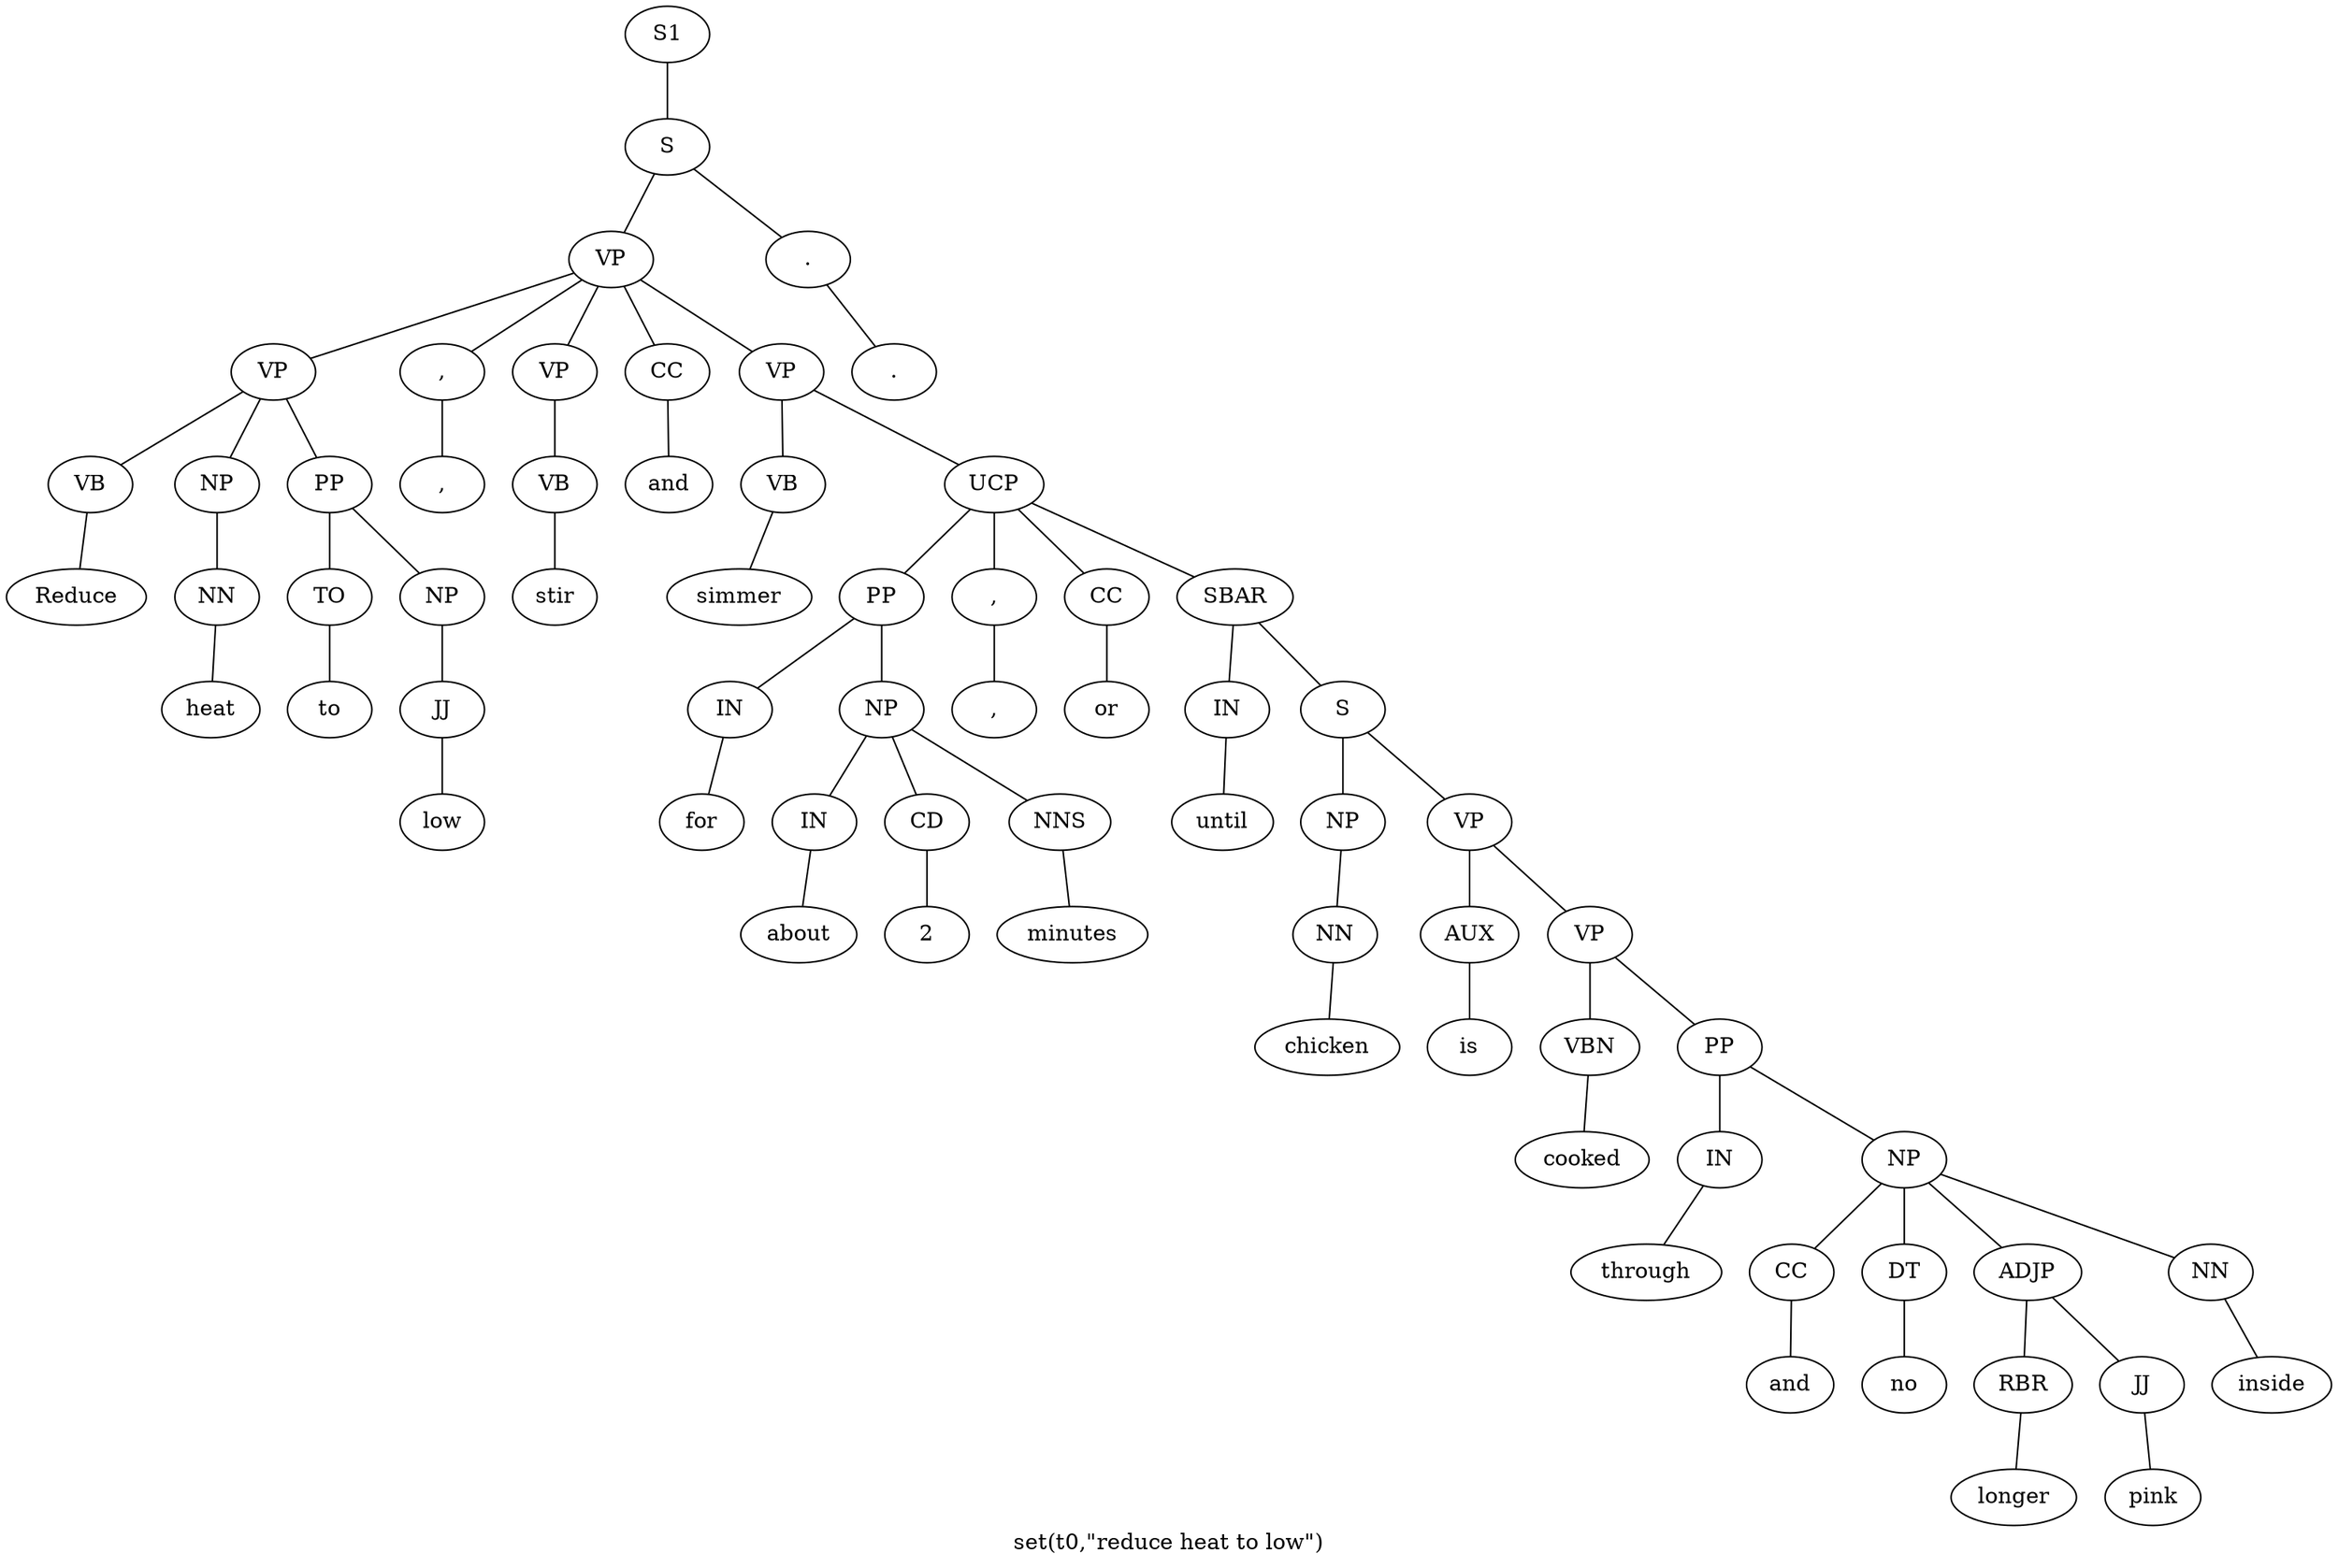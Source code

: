 graph SyntaxGraph {
	label = "set(t0,\"reduce heat to low\")";
	Node0 [label="S1"];
	Node1 [label="S"];
	Node2 [label="VP"];
	Node3 [label="VP"];
	Node4 [label="VB"];
	Node5 [label="Reduce"];
	Node6 [label="NP"];
	Node7 [label="NN"];
	Node8 [label="heat"];
	Node9 [label="PP"];
	Node10 [label="TO"];
	Node11 [label="to"];
	Node12 [label="NP"];
	Node13 [label="JJ"];
	Node14 [label="low"];
	Node15 [label=","];
	Node16 [label=","];
	Node17 [label="VP"];
	Node18 [label="VB"];
	Node19 [label="stir"];
	Node20 [label="CC"];
	Node21 [label="and"];
	Node22 [label="VP"];
	Node23 [label="VB"];
	Node24 [label="simmer"];
	Node25 [label="UCP"];
	Node26 [label="PP"];
	Node27 [label="IN"];
	Node28 [label="for"];
	Node29 [label="NP"];
	Node30 [label="IN"];
	Node31 [label="about"];
	Node32 [label="CD"];
	Node33 [label="2"];
	Node34 [label="NNS"];
	Node35 [label="minutes"];
	Node36 [label=","];
	Node37 [label=","];
	Node38 [label="CC"];
	Node39 [label="or"];
	Node40 [label="SBAR"];
	Node41 [label="IN"];
	Node42 [label="until"];
	Node43 [label="S"];
	Node44 [label="NP"];
	Node45 [label="NN"];
	Node46 [label="chicken"];
	Node47 [label="VP"];
	Node48 [label="AUX"];
	Node49 [label="is"];
	Node50 [label="VP"];
	Node51 [label="VBN"];
	Node52 [label="cooked"];
	Node53 [label="PP"];
	Node54 [label="IN"];
	Node55 [label="through"];
	Node56 [label="NP"];
	Node57 [label="CC"];
	Node58 [label="and"];
	Node59 [label="DT"];
	Node60 [label="no"];
	Node61 [label="ADJP"];
	Node62 [label="RBR"];
	Node63 [label="longer"];
	Node64 [label="JJ"];
	Node65 [label="pink"];
	Node66 [label="NN"];
	Node67 [label="inside"];
	Node68 [label="."];
	Node69 [label="."];

	Node0 -- Node1;
	Node1 -- Node2;
	Node1 -- Node68;
	Node2 -- Node3;
	Node2 -- Node15;
	Node2 -- Node17;
	Node2 -- Node20;
	Node2 -- Node22;
	Node3 -- Node4;
	Node3 -- Node6;
	Node3 -- Node9;
	Node4 -- Node5;
	Node6 -- Node7;
	Node7 -- Node8;
	Node9 -- Node10;
	Node9 -- Node12;
	Node10 -- Node11;
	Node12 -- Node13;
	Node13 -- Node14;
	Node15 -- Node16;
	Node17 -- Node18;
	Node18 -- Node19;
	Node20 -- Node21;
	Node22 -- Node23;
	Node22 -- Node25;
	Node23 -- Node24;
	Node25 -- Node26;
	Node25 -- Node36;
	Node25 -- Node38;
	Node25 -- Node40;
	Node26 -- Node27;
	Node26 -- Node29;
	Node27 -- Node28;
	Node29 -- Node30;
	Node29 -- Node32;
	Node29 -- Node34;
	Node30 -- Node31;
	Node32 -- Node33;
	Node34 -- Node35;
	Node36 -- Node37;
	Node38 -- Node39;
	Node40 -- Node41;
	Node40 -- Node43;
	Node41 -- Node42;
	Node43 -- Node44;
	Node43 -- Node47;
	Node44 -- Node45;
	Node45 -- Node46;
	Node47 -- Node48;
	Node47 -- Node50;
	Node48 -- Node49;
	Node50 -- Node51;
	Node50 -- Node53;
	Node51 -- Node52;
	Node53 -- Node54;
	Node53 -- Node56;
	Node54 -- Node55;
	Node56 -- Node57;
	Node56 -- Node59;
	Node56 -- Node61;
	Node56 -- Node66;
	Node57 -- Node58;
	Node59 -- Node60;
	Node61 -- Node62;
	Node61 -- Node64;
	Node62 -- Node63;
	Node64 -- Node65;
	Node66 -- Node67;
	Node68 -- Node69;
}